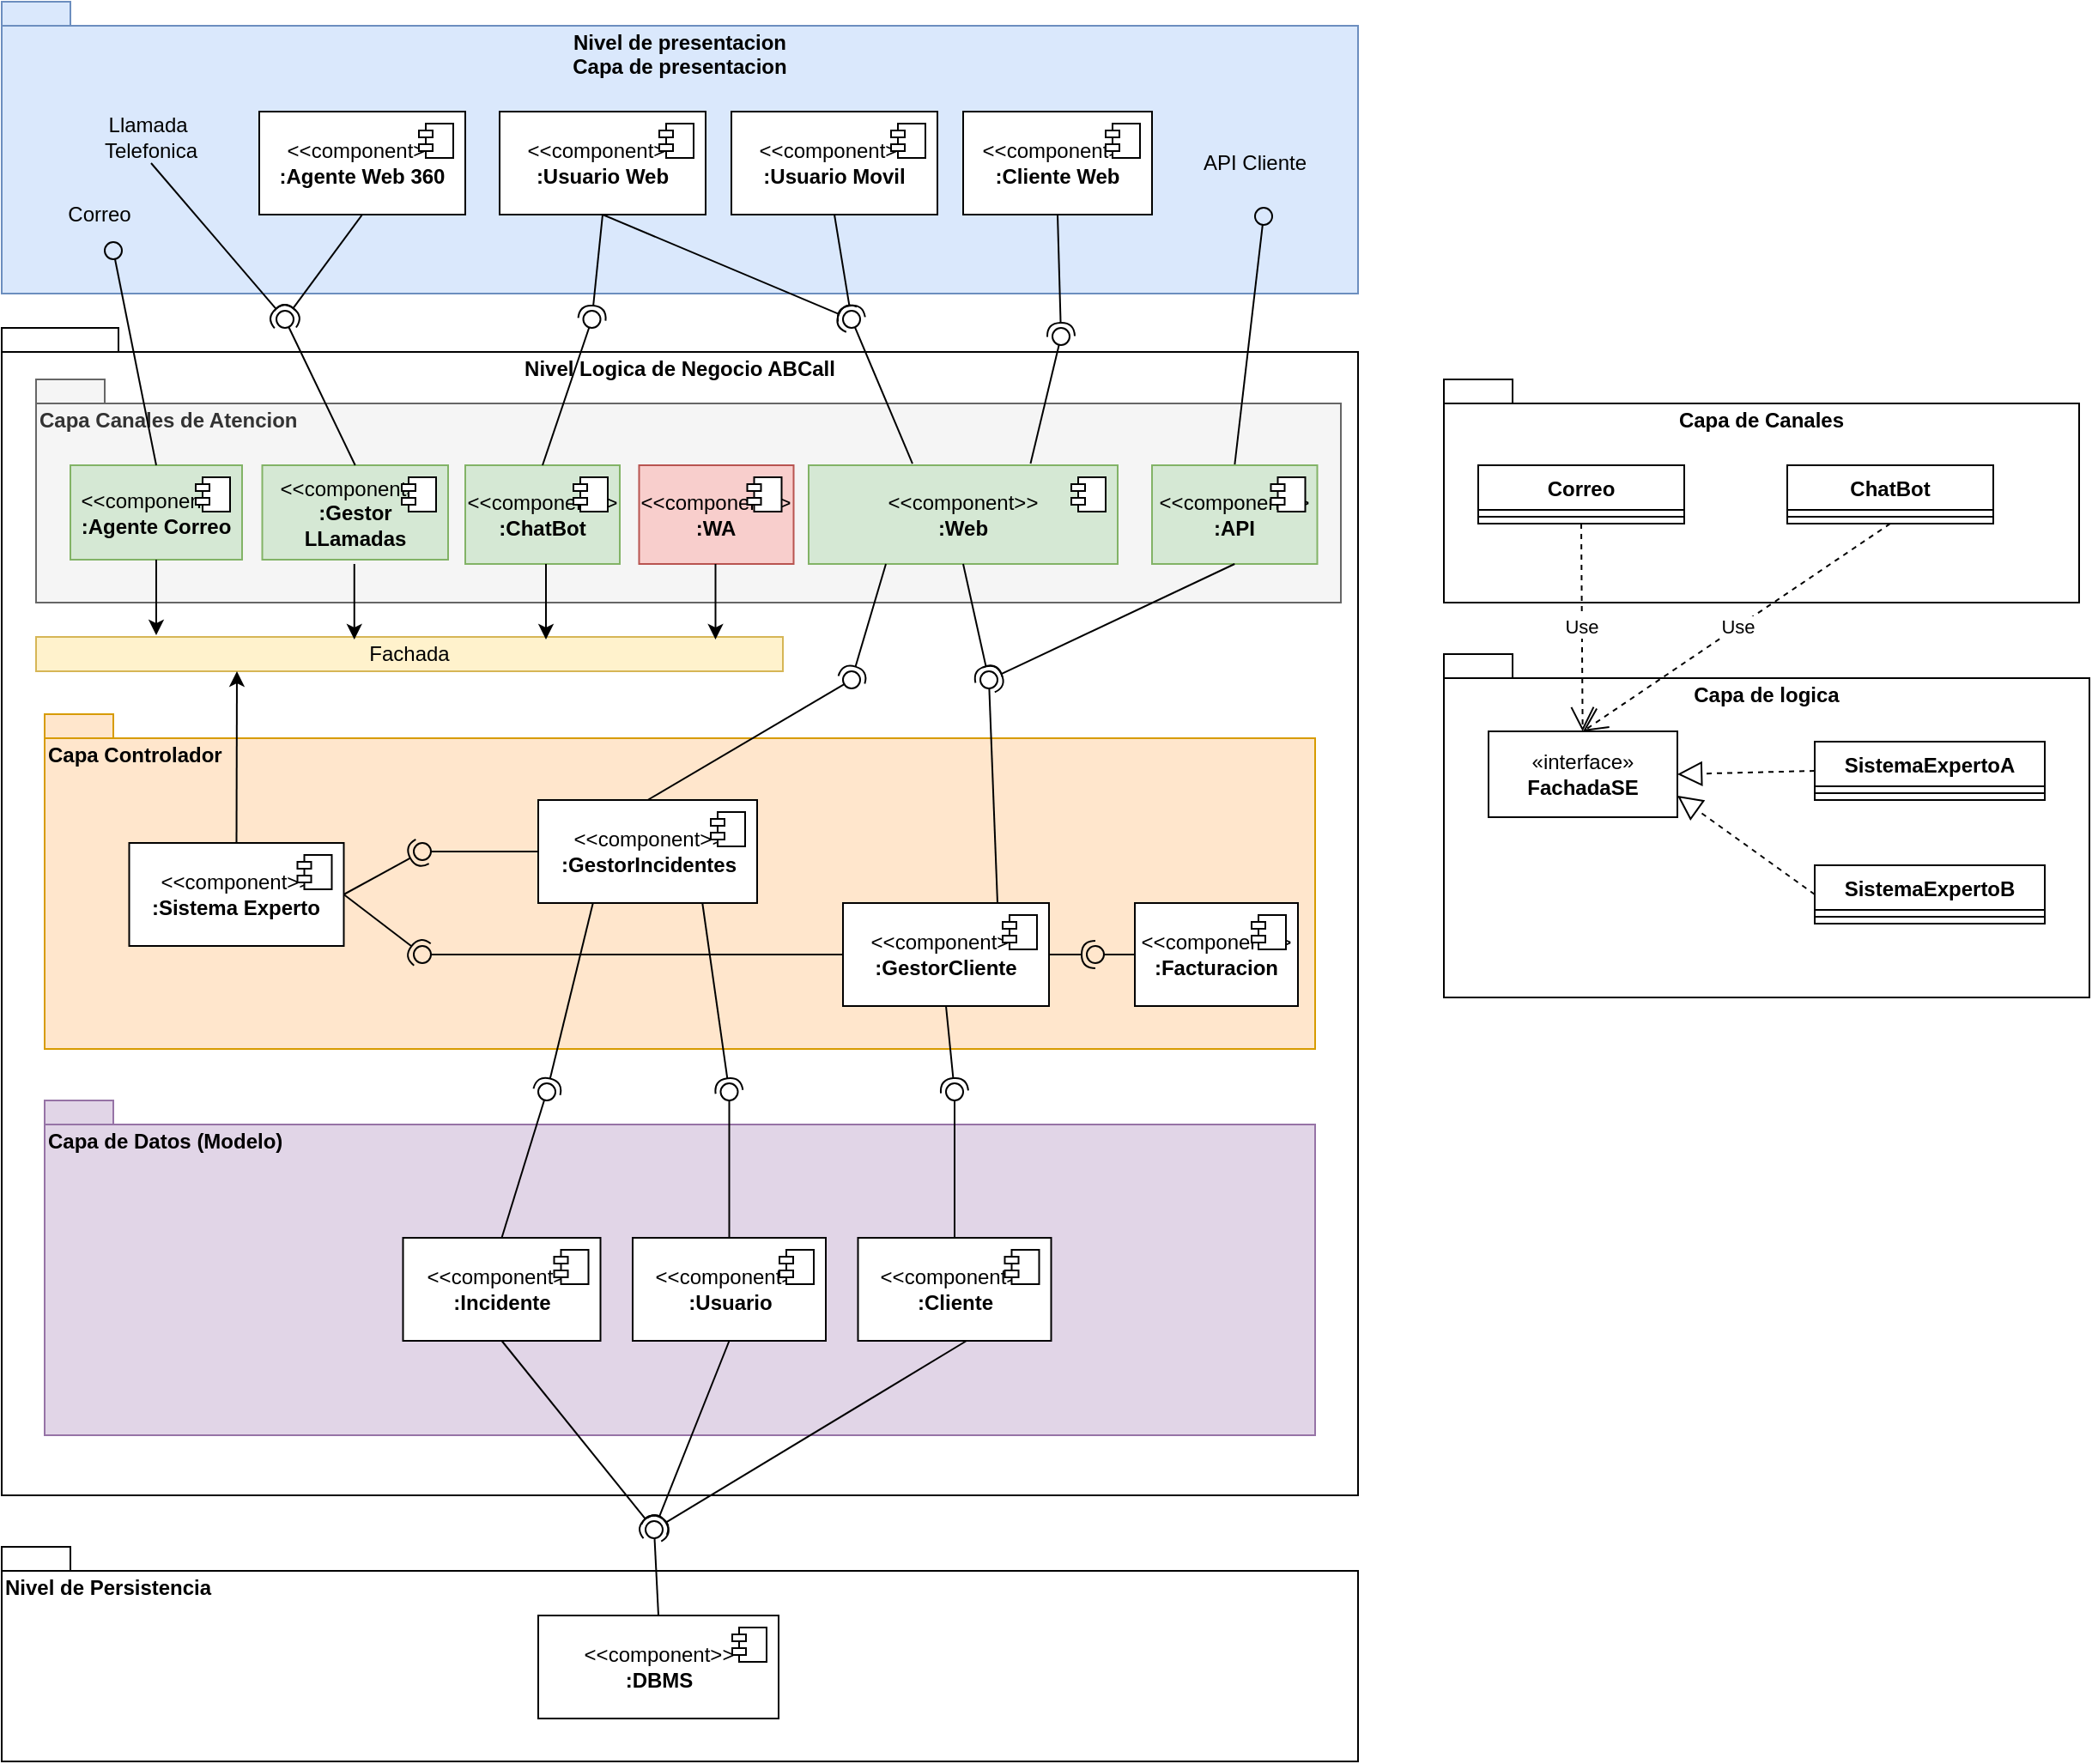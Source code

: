 <mxfile version="24.7.16">
  <diagram name="Página-1" id="badeSgl3rarpciUWfAk7">
    <mxGraphModel dx="2261" dy="746" grid="1" gridSize="10" guides="1" tooltips="1" connect="1" arrows="1" fold="1" page="1" pageScale="1" pageWidth="827" pageHeight="1169" math="0" shadow="0">
      <root>
        <mxCell id="0" />
        <mxCell id="1" parent="0" />
        <mxCell id="l8T2__244x84ZioaW7Hz-13" value="Capa de Canales" style="shape=folder;fontStyle=1;spacingTop=10;tabWidth=40;tabHeight=14;tabPosition=left;html=1;whiteSpace=wrap;verticalAlign=top;" vertex="1" parent="1">
          <mxGeometry x="340" y="240" width="370" height="130" as="geometry" />
        </mxCell>
        <mxCell id="l8T2__244x84ZioaW7Hz-10" value="Capa de logica" style="shape=folder;fontStyle=1;spacingTop=10;tabWidth=40;tabHeight=14;tabPosition=left;html=1;whiteSpace=wrap;verticalAlign=top;" vertex="1" parent="1">
          <mxGeometry x="340" y="400" width="376" height="200" as="geometry" />
        </mxCell>
        <mxCell id="VERpzVBWQR2P2o2Z3do2-19" value="Nivel Logica de Negocio ABCall" style="shape=folder;fontStyle=1;spacingTop=10;tabWidth=40;tabHeight=14;tabPosition=left;html=1;whiteSpace=wrap;verticalAlign=top;" parent="1" vertex="1">
          <mxGeometry x="-500" y="210" width="790" height="680" as="geometry" />
        </mxCell>
        <mxCell id="LsTmcPjPgr7ocmJJOF8i-79" value="Capa de Datos (Modelo)" style="shape=folder;fontStyle=1;spacingTop=10;tabWidth=40;tabHeight=14;tabPosition=left;html=1;whiteSpace=wrap;verticalAlign=top;align=left;fillColor=#e1d5e7;strokeColor=#9673a6;" parent="1" vertex="1">
          <mxGeometry x="-475" y="660" width="740" height="195" as="geometry" />
        </mxCell>
        <mxCell id="LsTmcPjPgr7ocmJJOF8i-29" value="Capa Controlador" style="shape=folder;fontStyle=1;spacingTop=10;tabWidth=40;tabHeight=14;tabPosition=left;html=1;whiteSpace=wrap;verticalAlign=top;align=left;fillColor=#ffe6cc;strokeColor=#d79b00;" parent="1" vertex="1">
          <mxGeometry x="-475" y="435" width="740" height="195" as="geometry" />
        </mxCell>
        <mxCell id="oYlXpJVkNZ7Khja5sfW1-8" value="" style="ellipse;whiteSpace=wrap;html=1;align=center;aspect=fixed;fillColor=none;strokeColor=none;resizable=0;perimeter=centerPerimeter;rotatable=0;allowArrows=0;points=[];outlineConnect=1;" parent="1" vertex="1">
          <mxGeometry x="-100" y="360" width="10" height="10" as="geometry" />
        </mxCell>
        <mxCell id="oYlXpJVkNZ7Khja5sfW1-72" value="" style="ellipse;whiteSpace=wrap;html=1;align=center;aspect=fixed;fillColor=none;strokeColor=none;resizable=0;perimeter=centerPerimeter;rotatable=0;allowArrows=0;points=[];outlineConnect=1;" parent="1" vertex="1">
          <mxGeometry x="122" y="250" width="10" height="10" as="geometry" />
        </mxCell>
        <mxCell id="VERpzVBWQR2P2o2Z3do2-1" value="Nivel de presentacion&lt;div&gt;Capa de presentacion&lt;/div&gt;" style="shape=folder;fontStyle=1;spacingTop=10;tabWidth=40;tabHeight=14;tabPosition=left;html=1;whiteSpace=wrap;verticalAlign=top;fillColor=#dae8fc;strokeColor=#6c8ebf;" parent="1" vertex="1">
          <mxGeometry x="-500" y="20" width="790" height="170" as="geometry" />
        </mxCell>
        <mxCell id="VERpzVBWQR2P2o2Z3do2-2" value="&amp;lt;&amp;lt;component&amp;gt;&amp;gt;&lt;div&gt;&lt;b&gt;:Agente Web 360&lt;/b&gt;&lt;/div&gt;" style="html=1;dropTarget=0;whiteSpace=wrap;" parent="1" vertex="1">
          <mxGeometry x="-350" y="84" width="120" height="60" as="geometry" />
        </mxCell>
        <mxCell id="VERpzVBWQR2P2o2Z3do2-3" value="" style="shape=module;jettyWidth=8;jettyHeight=4;" parent="VERpzVBWQR2P2o2Z3do2-2" vertex="1">
          <mxGeometry x="1" width="20" height="20" relative="1" as="geometry">
            <mxPoint x="-27" y="7" as="offset" />
          </mxGeometry>
        </mxCell>
        <mxCell id="VERpzVBWQR2P2o2Z3do2-4" value="&amp;lt;&amp;lt;component&amp;gt;&amp;gt;&lt;div&gt;&lt;b&gt;:Cliente Web&lt;/b&gt;&lt;/div&gt;" style="html=1;dropTarget=0;whiteSpace=wrap;" parent="1" vertex="1">
          <mxGeometry x="60" y="84" width="110" height="60" as="geometry" />
        </mxCell>
        <mxCell id="VERpzVBWQR2P2o2Z3do2-5" value="" style="shape=module;jettyWidth=8;jettyHeight=4;" parent="VERpzVBWQR2P2o2Z3do2-4" vertex="1">
          <mxGeometry x="1" width="20" height="20" relative="1" as="geometry">
            <mxPoint x="-27" y="7" as="offset" />
          </mxGeometry>
        </mxCell>
        <mxCell id="VERpzVBWQR2P2o2Z3do2-6" value="&amp;lt;&amp;lt;component&amp;gt;&amp;gt;&lt;div&gt;&lt;b&gt;:Usuario Movil&lt;/b&gt;&lt;/div&gt;" style="html=1;dropTarget=0;whiteSpace=wrap;" parent="1" vertex="1">
          <mxGeometry x="-75" y="84" width="120" height="60" as="geometry" />
        </mxCell>
        <mxCell id="VERpzVBWQR2P2o2Z3do2-7" value="" style="shape=module;jettyWidth=8;jettyHeight=4;" parent="VERpzVBWQR2P2o2Z3do2-6" vertex="1">
          <mxGeometry x="1" width="20" height="20" relative="1" as="geometry">
            <mxPoint x="-27" y="7" as="offset" />
          </mxGeometry>
        </mxCell>
        <mxCell id="VERpzVBWQR2P2o2Z3do2-8" value="&amp;lt;&amp;lt;component&amp;gt;&amp;gt;&lt;div&gt;&lt;b&gt;:Usuario Web&lt;/b&gt;&lt;/div&gt;" style="html=1;dropTarget=0;whiteSpace=wrap;" parent="1" vertex="1">
          <mxGeometry x="-210" y="84" width="120" height="60" as="geometry" />
        </mxCell>
        <mxCell id="VERpzVBWQR2P2o2Z3do2-9" value="" style="shape=module;jettyWidth=8;jettyHeight=4;" parent="VERpzVBWQR2P2o2Z3do2-8" vertex="1">
          <mxGeometry x="1" width="20" height="20" relative="1" as="geometry">
            <mxPoint x="-27" y="7" as="offset" />
          </mxGeometry>
        </mxCell>
        <mxCell id="VERpzVBWQR2P2o2Z3do2-12" value="Capa Canales de Atencion" style="shape=folder;fontStyle=1;spacingTop=10;tabWidth=40;tabHeight=14;tabPosition=left;html=1;whiteSpace=wrap;verticalAlign=top;align=left;fillColor=#f5f5f5;fontColor=#333333;strokeColor=#666666;" parent="1" vertex="1">
          <mxGeometry x="-480" y="240" width="760" height="130" as="geometry" />
        </mxCell>
        <mxCell id="VERpzVBWQR2P2o2Z3do2-13" value="&amp;lt;&amp;lt;component&amp;gt;&amp;gt;&lt;div&gt;&lt;b&gt;:Web&lt;/b&gt;&lt;/div&gt;" style="html=1;dropTarget=0;whiteSpace=wrap;fillColor=#d5e8d4;strokeColor=#82b366;" parent="1" vertex="1">
          <mxGeometry x="-30" y="290" width="180" height="57.5" as="geometry" />
        </mxCell>
        <mxCell id="VERpzVBWQR2P2o2Z3do2-14" value="" style="shape=module;jettyWidth=8;jettyHeight=4;" parent="VERpzVBWQR2P2o2Z3do2-13" vertex="1">
          <mxGeometry x="1" width="20" height="20" relative="1" as="geometry">
            <mxPoint x="-27" y="7" as="offset" />
          </mxGeometry>
        </mxCell>
        <mxCell id="VERpzVBWQR2P2o2Z3do2-26" value="&amp;lt;&amp;lt;component&amp;gt;&amp;gt;&lt;div&gt;&lt;b&gt;:Sistema Experto&lt;/b&gt;&lt;/div&gt;" style="html=1;dropTarget=0;whiteSpace=wrap;" parent="1" vertex="1">
          <mxGeometry x="-425.75" y="510" width="125" height="60" as="geometry" />
        </mxCell>
        <mxCell id="VERpzVBWQR2P2o2Z3do2-27" value="" style="shape=module;jettyWidth=8;jettyHeight=4;" parent="VERpzVBWQR2P2o2Z3do2-26" vertex="1">
          <mxGeometry x="1" width="20" height="20" relative="1" as="geometry">
            <mxPoint x="-27" y="7" as="offset" />
          </mxGeometry>
        </mxCell>
        <mxCell id="VERpzVBWQR2P2o2Z3do2-28" value="&amp;lt;&amp;lt;component&amp;gt;&amp;gt;&lt;div&gt;&lt;b&gt;:GestorCliente&lt;/b&gt;&lt;/div&gt;" style="html=1;dropTarget=0;whiteSpace=wrap;" parent="1" vertex="1">
          <mxGeometry x="-10" y="545" width="120" height="60" as="geometry" />
        </mxCell>
        <mxCell id="VERpzVBWQR2P2o2Z3do2-29" value="" style="shape=module;jettyWidth=8;jettyHeight=4;" parent="VERpzVBWQR2P2o2Z3do2-28" vertex="1">
          <mxGeometry x="1" width="20" height="20" relative="1" as="geometry">
            <mxPoint x="-27" y="7" as="offset" />
          </mxGeometry>
        </mxCell>
        <mxCell id="VERpzVBWQR2P2o2Z3do2-30" value="&amp;lt;&amp;lt;component&amp;gt;&amp;gt;&lt;div&gt;&lt;b&gt;:GestorIncidentes&lt;/b&gt;&lt;/div&gt;" style="html=1;dropTarget=0;whiteSpace=wrap;" parent="1" vertex="1">
          <mxGeometry x="-187.5" y="485" width="127.5" height="60" as="geometry" />
        </mxCell>
        <mxCell id="VERpzVBWQR2P2o2Z3do2-31" value="" style="shape=module;jettyWidth=8;jettyHeight=4;" parent="VERpzVBWQR2P2o2Z3do2-30" vertex="1">
          <mxGeometry x="1" width="20" height="20" relative="1" as="geometry">
            <mxPoint x="-27" y="7" as="offset" />
          </mxGeometry>
        </mxCell>
        <mxCell id="VERpzVBWQR2P2o2Z3do2-32" value="&amp;lt;&amp;lt;component&amp;gt;&amp;gt;&lt;div&gt;&lt;b&gt;:Facturacion&lt;/b&gt;&lt;/div&gt;" style="html=1;dropTarget=0;whiteSpace=wrap;" parent="1" vertex="1">
          <mxGeometry x="160" y="545" width="95" height="60" as="geometry" />
        </mxCell>
        <mxCell id="VERpzVBWQR2P2o2Z3do2-33" value="" style="shape=module;jettyWidth=8;jettyHeight=4;" parent="VERpzVBWQR2P2o2Z3do2-32" vertex="1">
          <mxGeometry x="1" width="20" height="20" relative="1" as="geometry">
            <mxPoint x="-27" y="7" as="offset" />
          </mxGeometry>
        </mxCell>
        <mxCell id="VERpzVBWQR2P2o2Z3do2-34" value="Nivel de Persistencia" style="shape=folder;fontStyle=1;spacingTop=10;tabWidth=40;tabHeight=14;tabPosition=left;html=1;whiteSpace=wrap;verticalAlign=top;align=left;" parent="1" vertex="1">
          <mxGeometry x="-500" y="920" width="790" height="125" as="geometry" />
        </mxCell>
        <mxCell id="VERpzVBWQR2P2o2Z3do2-39" value="" style="ellipse;whiteSpace=wrap;html=1;align=center;aspect=fixed;fillColor=none;strokeColor=none;resizable=0;perimeter=centerPerimeter;rotatable=0;allowArrows=0;points=[];outlineConnect=1;" parent="1" vertex="1">
          <mxGeometry x="-20" y="450" width="10" height="10" as="geometry" />
        </mxCell>
        <mxCell id="VERpzVBWQR2P2o2Z3do2-48" value="" style="ellipse;whiteSpace=wrap;html=1;align=center;aspect=fixed;fillColor=none;strokeColor=none;resizable=0;perimeter=centerPerimeter;rotatable=0;allowArrows=0;points=[];outlineConnect=1;" parent="1" vertex="1">
          <mxGeometry x="136.25" y="410" width="10" height="10" as="geometry" />
        </mxCell>
        <mxCell id="VERpzVBWQR2P2o2Z3do2-51" value="" style="ellipse;whiteSpace=wrap;html=1;align=center;aspect=fixed;fillColor=none;strokeColor=none;resizable=0;perimeter=centerPerimeter;rotatable=0;allowArrows=0;points=[];outlineConnect=1;" parent="1" vertex="1">
          <mxGeometry x="193.75" y="445" width="10" height="10" as="geometry" />
        </mxCell>
        <mxCell id="VERpzVBWQR2P2o2Z3do2-52" value="&amp;lt;&amp;lt;component&amp;gt;&amp;gt;&lt;div&gt;&lt;b&gt;:DBMS&lt;/b&gt;&lt;/div&gt;" style="html=1;dropTarget=0;whiteSpace=wrap;" parent="1" vertex="1">
          <mxGeometry x="-187.5" y="960" width="140" height="60" as="geometry" />
        </mxCell>
        <mxCell id="VERpzVBWQR2P2o2Z3do2-53" value="" style="shape=module;jettyWidth=8;jettyHeight=4;" parent="VERpzVBWQR2P2o2Z3do2-52" vertex="1">
          <mxGeometry x="1" width="20" height="20" relative="1" as="geometry">
            <mxPoint x="-27" y="7" as="offset" />
          </mxGeometry>
        </mxCell>
        <mxCell id="VERpzVBWQR2P2o2Z3do2-54" value="&amp;lt;&amp;lt;component&amp;gt;&amp;gt;&lt;div&gt;&lt;b&gt;:Incidente&lt;/b&gt;&lt;/div&gt;" style="html=1;dropTarget=0;whiteSpace=wrap;" parent="1" vertex="1">
          <mxGeometry x="-266.25" y="740" width="115" height="60" as="geometry" />
        </mxCell>
        <mxCell id="VERpzVBWQR2P2o2Z3do2-55" value="" style="shape=module;jettyWidth=8;jettyHeight=4;" parent="VERpzVBWQR2P2o2Z3do2-54" vertex="1">
          <mxGeometry x="1" width="20" height="20" relative="1" as="geometry">
            <mxPoint x="-27" y="7" as="offset" />
          </mxGeometry>
        </mxCell>
        <mxCell id="VERpzVBWQR2P2o2Z3do2-61" value="" style="ellipse;whiteSpace=wrap;html=1;align=center;aspect=fixed;fillColor=none;strokeColor=none;resizable=0;perimeter=centerPerimeter;rotatable=0;allowArrows=0;points=[];outlineConnect=1;" parent="1" vertex="1">
          <mxGeometry x="111.25" y="510" width="10" height="10" as="geometry" />
        </mxCell>
        <mxCell id="VERpzVBWQR2P2o2Z3do2-67" value="" style="ellipse;whiteSpace=wrap;html=1;align=center;aspect=fixed;fillColor=none;strokeColor=none;resizable=0;perimeter=centerPerimeter;rotatable=0;allowArrows=0;points=[];outlineConnect=1;" parent="1" vertex="1">
          <mxGeometry x="-308.75" y="410" width="10" height="10" as="geometry" />
        </mxCell>
        <mxCell id="VERpzVBWQR2P2o2Z3do2-73" value="" style="ellipse;whiteSpace=wrap;html=1;align=center;aspect=fixed;fillColor=none;strokeColor=none;resizable=0;perimeter=centerPerimeter;rotatable=0;allowArrows=0;points=[];outlineConnect=1;" parent="1" vertex="1">
          <mxGeometry x="-393.75" y="410" width="10" height="10" as="geometry" />
        </mxCell>
        <mxCell id="VERpzVBWQR2P2o2Z3do2-74" value="" style="rounded=0;orthogonalLoop=1;jettySize=auto;html=1;endArrow=halfCircle;endFill=0;endSize=6;strokeWidth=1;sketch=0;exitX=0.5;exitY=1;exitDx=0;exitDy=0;" parent="1" source="VERpzVBWQR2P2o2Z3do2-8" target="VERpzVBWQR2P2o2Z3do2-76" edge="1">
          <mxGeometry relative="1" as="geometry">
            <mxPoint x="-140" y="220" as="sourcePoint" />
          </mxGeometry>
        </mxCell>
        <mxCell id="VERpzVBWQR2P2o2Z3do2-75" value="" style="rounded=0;orthogonalLoop=1;jettySize=auto;html=1;endArrow=oval;endFill=0;sketch=0;sourcePerimeterSpacing=0;targetPerimeterSpacing=0;endSize=10;exitX=0.336;exitY=-0.017;exitDx=0;exitDy=0;exitPerimeter=0;" parent="1" source="VERpzVBWQR2P2o2Z3do2-13" target="VERpzVBWQR2P2o2Z3do2-76" edge="1">
          <mxGeometry relative="1" as="geometry">
            <mxPoint x="-250" y="215" as="sourcePoint" />
          </mxGeometry>
        </mxCell>
        <mxCell id="VERpzVBWQR2P2o2Z3do2-76" value="" style="ellipse;whiteSpace=wrap;html=1;align=center;aspect=fixed;fillColor=none;strokeColor=none;resizable=0;perimeter=centerPerimeter;rotatable=0;allowArrows=0;points=[];outlineConnect=1;" parent="1" vertex="1">
          <mxGeometry x="-10" y="200" width="10" height="10" as="geometry" />
        </mxCell>
        <mxCell id="VERpzVBWQR2P2o2Z3do2-77" value="" style="rounded=0;orthogonalLoop=1;jettySize=auto;html=1;endArrow=halfCircle;endFill=0;endSize=6;strokeWidth=1;sketch=0;exitX=0.5;exitY=1;exitDx=0;exitDy=0;entryX=1.1;entryY=0.2;entryDx=0;entryDy=0;entryPerimeter=0;" parent="1" source="VERpzVBWQR2P2o2Z3do2-6" target="VERpzVBWQR2P2o2Z3do2-76" edge="1">
          <mxGeometry relative="1" as="geometry">
            <mxPoint x="5" y="225" as="sourcePoint" />
          </mxGeometry>
        </mxCell>
        <mxCell id="VERpzVBWQR2P2o2Z3do2-80" value="" style="rounded=0;orthogonalLoop=1;jettySize=auto;html=1;endArrow=halfCircle;endFill=0;endSize=6;strokeWidth=1;sketch=0;exitX=0.5;exitY=1;exitDx=0;exitDy=0;" parent="1" source="VERpzVBWQR2P2o2Z3do2-4" target="VERpzVBWQR2P2o2Z3do2-82" edge="1">
          <mxGeometry relative="1" as="geometry">
            <mxPoint x="140" y="225" as="sourcePoint" />
          </mxGeometry>
        </mxCell>
        <mxCell id="VERpzVBWQR2P2o2Z3do2-81" value="" style="rounded=0;orthogonalLoop=1;jettySize=auto;html=1;endArrow=oval;endFill=0;sketch=0;sourcePerimeterSpacing=0;targetPerimeterSpacing=0;endSize=10;exitX=0.718;exitY=-0.017;exitDx=0;exitDy=0;exitPerimeter=0;" parent="1" source="VERpzVBWQR2P2o2Z3do2-13" target="VERpzVBWQR2P2o2Z3do2-82" edge="1">
          <mxGeometry relative="1" as="geometry">
            <mxPoint x="100" y="225" as="sourcePoint" />
          </mxGeometry>
        </mxCell>
        <mxCell id="VERpzVBWQR2P2o2Z3do2-82" value="" style="ellipse;whiteSpace=wrap;html=1;align=center;aspect=fixed;fillColor=none;strokeColor=none;resizable=0;perimeter=centerPerimeter;rotatable=0;allowArrows=0;points=[];outlineConnect=1;" parent="1" vertex="1">
          <mxGeometry x="112" y="210" width="10" height="10" as="geometry" />
        </mxCell>
        <mxCell id="VERpzVBWQR2P2o2Z3do2-84" value="" style="rounded=0;orthogonalLoop=1;jettySize=auto;html=1;endArrow=oval;endFill=0;sketch=0;sourcePerimeterSpacing=0;targetPerimeterSpacing=0;endSize=10;exitX=0.5;exitY=0;exitDx=0;exitDy=0;" parent="1" source="LsTmcPjPgr7ocmJJOF8i-37" target="VERpzVBWQR2P2o2Z3do2-85" edge="1">
          <mxGeometry relative="1" as="geometry">
            <mxPoint x="260" y="215" as="sourcePoint" />
          </mxGeometry>
        </mxCell>
        <mxCell id="VERpzVBWQR2P2o2Z3do2-85" value="" style="ellipse;whiteSpace=wrap;html=1;align=center;aspect=fixed;fillColor=none;strokeColor=none;resizable=0;perimeter=centerPerimeter;rotatable=0;allowArrows=0;points=[];outlineConnect=1;" parent="1" vertex="1">
          <mxGeometry x="230" y="140" width="10" height="10" as="geometry" />
        </mxCell>
        <mxCell id="VERpzVBWQR2P2o2Z3do2-88" value="" style="ellipse;whiteSpace=wrap;html=1;align=center;aspect=fixed;fillColor=none;strokeColor=none;resizable=0;perimeter=centerPerimeter;rotatable=0;allowArrows=0;points=[];outlineConnect=1;" parent="1" vertex="1">
          <mxGeometry x="-240" y="200" width="10" height="10" as="geometry" />
        </mxCell>
        <mxCell id="VERpzVBWQR2P2o2Z3do2-91" value="" style="ellipse;whiteSpace=wrap;html=1;align=center;aspect=fixed;fillColor=none;strokeColor=none;resizable=0;perimeter=centerPerimeter;rotatable=0;allowArrows=0;points=[];outlineConnect=1;" parent="1" vertex="1">
          <mxGeometry x="-350" y="220" width="10" height="10" as="geometry" />
        </mxCell>
        <mxCell id="VERpzVBWQR2P2o2Z3do2-96" value="" style="ellipse;whiteSpace=wrap;html=1;align=center;aspect=fixed;fillColor=none;strokeColor=none;resizable=0;perimeter=centerPerimeter;rotatable=0;allowArrows=0;points=[];outlineConnect=1;" parent="1" vertex="1">
          <mxGeometry x="-440" y="134" width="10" height="10" as="geometry" />
        </mxCell>
        <mxCell id="VERpzVBWQR2P2o2Z3do2-97" value="" style="rounded=0;orthogonalLoop=1;jettySize=auto;html=1;endArrow=halfCircle;endFill=0;endSize=6;strokeWidth=1;sketch=0;exitX=0.5;exitY=1;exitDx=0;exitDy=0;" parent="1" source="VERpzVBWQR2P2o2Z3do2-54" edge="1">
          <mxGeometry relative="1" as="geometry">
            <mxPoint x="-35" y="795" as="sourcePoint" />
            <mxPoint x="-120" y="910" as="targetPoint" />
          </mxGeometry>
        </mxCell>
        <mxCell id="VERpzVBWQR2P2o2Z3do2-98" value="" style="rounded=0;orthogonalLoop=1;jettySize=auto;html=1;endArrow=oval;endFill=0;sketch=0;sourcePerimeterSpacing=0;targetPerimeterSpacing=0;endSize=10;exitX=0.5;exitY=0;exitDx=0;exitDy=0;" parent="1" source="VERpzVBWQR2P2o2Z3do2-52" edge="1">
          <mxGeometry relative="1" as="geometry">
            <mxPoint x="-75" y="910" as="sourcePoint" />
            <mxPoint x="-120" y="910" as="targetPoint" />
          </mxGeometry>
        </mxCell>
        <mxCell id="VERpzVBWQR2P2o2Z3do2-99" value="" style="ellipse;whiteSpace=wrap;html=1;align=center;aspect=fixed;fillColor=none;strokeColor=none;resizable=0;perimeter=centerPerimeter;rotatable=0;allowArrows=0;points=[];outlineConnect=1;" parent="1" vertex="1">
          <mxGeometry x="-20" y="790" width="10" height="10" as="geometry" />
        </mxCell>
        <mxCell id="L-aPLiKNnRhUDN-5XwOW-1" value="Llamada&amp;nbsp;&lt;div&gt;Telefonica&lt;/div&gt;" style="text;html=1;align=center;verticalAlign=middle;whiteSpace=wrap;rounded=0;" parent="1" vertex="1">
          <mxGeometry x="-443" y="84" width="60" height="30" as="geometry" />
        </mxCell>
        <mxCell id="L-aPLiKNnRhUDN-5XwOW-2" value="API Cliente" style="text;html=1;align=center;verticalAlign=middle;whiteSpace=wrap;rounded=0;" parent="1" vertex="1">
          <mxGeometry x="195" y="99" width="70" height="30" as="geometry" />
        </mxCell>
        <mxCell id="L-aPLiKNnRhUDN-5XwOW-7" value="" style="ellipse;whiteSpace=wrap;html=1;align=center;aspect=fixed;fillColor=none;strokeColor=none;resizable=0;perimeter=centerPerimeter;rotatable=0;allowArrows=0;points=[];outlineConnect=1;" parent="1" vertex="1">
          <mxGeometry x="-400" y="400" width="10" height="10" as="geometry" />
        </mxCell>
        <mxCell id="oiPzUD7GclOgU0IUyKZR-3" value="" style="ellipse;whiteSpace=wrap;html=1;align=center;aspect=fixed;fillColor=none;strokeColor=none;resizable=0;perimeter=centerPerimeter;rotatable=0;allowArrows=0;points=[];outlineConnect=1;" parent="1" vertex="1">
          <mxGeometry x="26.25" y="410" width="10" height="10" as="geometry" />
        </mxCell>
        <mxCell id="LsTmcPjPgr7ocmJJOF8i-1" value="&amp;lt;&amp;lt;component&amp;gt;&amp;gt;&lt;div&gt;&lt;b&gt;:Agente Correo&lt;/b&gt;&lt;/div&gt;" style="html=1;dropTarget=0;whiteSpace=wrap;fillColor=#d5e8d4;strokeColor=#82b366;" parent="1" vertex="1">
          <mxGeometry x="-460" y="290" width="100" height="55" as="geometry" />
        </mxCell>
        <mxCell id="LsTmcPjPgr7ocmJJOF8i-2" value="" style="shape=module;jettyWidth=8;jettyHeight=4;" parent="LsTmcPjPgr7ocmJJOF8i-1" vertex="1">
          <mxGeometry x="1" width="20" height="20" relative="1" as="geometry">
            <mxPoint x="-27" y="7" as="offset" />
          </mxGeometry>
        </mxCell>
        <mxCell id="LsTmcPjPgr7ocmJJOF8i-3" value="&amp;lt;&amp;lt;component&amp;gt;&amp;gt;&lt;div&gt;&lt;b&gt;:ChatBot&lt;/b&gt;&lt;/div&gt;" style="html=1;dropTarget=0;whiteSpace=wrap;fillColor=#d5e8d4;strokeColor=#82b366;" parent="1" vertex="1">
          <mxGeometry x="-230" y="290" width="90" height="57.5" as="geometry" />
        </mxCell>
        <mxCell id="LsTmcPjPgr7ocmJJOF8i-4" value="" style="shape=module;jettyWidth=8;jettyHeight=4;" parent="LsTmcPjPgr7ocmJJOF8i-3" vertex="1">
          <mxGeometry x="1" width="20" height="20" relative="1" as="geometry">
            <mxPoint x="-27" y="7" as="offset" />
          </mxGeometry>
        </mxCell>
        <mxCell id="LsTmcPjPgr7ocmJJOF8i-14" value="" style="ellipse;whiteSpace=wrap;html=1;align=center;aspect=fixed;fillColor=none;strokeColor=none;resizable=0;perimeter=centerPerimeter;rotatable=0;allowArrows=0;points=[];outlineConnect=1;" parent="1" vertex="1">
          <mxGeometry x="36.25" y="490" width="10" height="10" as="geometry" />
        </mxCell>
        <mxCell id="LsTmcPjPgr7ocmJJOF8i-19" value="&amp;lt;&amp;lt;component&amp;gt;&amp;gt;&lt;div&gt;&lt;b&gt;:Gestor&lt;/b&gt;&lt;/div&gt;&lt;div&gt;&lt;b&gt;LLamadas&lt;/b&gt;&lt;/div&gt;" style="html=1;dropTarget=0;whiteSpace=wrap;fillColor=#d5e8d4;strokeColor=#82b366;" parent="1" vertex="1">
          <mxGeometry x="-348.25" y="290" width="108.25" height="55" as="geometry" />
        </mxCell>
        <mxCell id="LsTmcPjPgr7ocmJJOF8i-20" value="" style="shape=module;jettyWidth=8;jettyHeight=4;" parent="LsTmcPjPgr7ocmJJOF8i-19" vertex="1">
          <mxGeometry x="1" width="20" height="20" relative="1" as="geometry">
            <mxPoint x="-27" y="7" as="offset" />
          </mxGeometry>
        </mxCell>
        <mxCell id="LsTmcPjPgr7ocmJJOF8i-30" value="" style="rounded=0;orthogonalLoop=1;jettySize=auto;html=1;endArrow=halfCircle;endFill=0;endSize=6;strokeWidth=1;sketch=0;exitX=1;exitY=0.5;exitDx=0;exitDy=0;" parent="1" source="VERpzVBWQR2P2o2Z3do2-28" target="LsTmcPjPgr7ocmJJOF8i-32" edge="1">
          <mxGeometry relative="1" as="geometry">
            <mxPoint x="152" y="490" as="sourcePoint" />
          </mxGeometry>
        </mxCell>
        <mxCell id="LsTmcPjPgr7ocmJJOF8i-31" value="" style="rounded=0;orthogonalLoop=1;jettySize=auto;html=1;endArrow=oval;endFill=0;sketch=0;sourcePerimeterSpacing=0;targetPerimeterSpacing=0;endSize=10;exitX=0;exitY=0.5;exitDx=0;exitDy=0;" parent="1" source="VERpzVBWQR2P2o2Z3do2-32" target="LsTmcPjPgr7ocmJJOF8i-32" edge="1">
          <mxGeometry relative="1" as="geometry">
            <mxPoint x="112" y="490" as="sourcePoint" />
          </mxGeometry>
        </mxCell>
        <mxCell id="LsTmcPjPgr7ocmJJOF8i-32" value="" style="ellipse;whiteSpace=wrap;html=1;align=center;aspect=fixed;fillColor=none;strokeColor=none;resizable=0;perimeter=centerPerimeter;rotatable=0;allowArrows=0;points=[];outlineConnect=1;" parent="1" vertex="1">
          <mxGeometry x="132" y="570" width="10" height="10" as="geometry" />
        </mxCell>
        <mxCell id="LsTmcPjPgr7ocmJJOF8i-37" value="&amp;lt;&amp;lt;component&amp;gt;&amp;gt;&lt;div&gt;&lt;b&gt;:API&lt;/b&gt;&lt;/div&gt;" style="html=1;dropTarget=0;whiteSpace=wrap;fillColor=#d5e8d4;strokeColor=#82b366;" parent="1" vertex="1">
          <mxGeometry x="170" y="290" width="96.25" height="57.5" as="geometry" />
        </mxCell>
        <mxCell id="LsTmcPjPgr7ocmJJOF8i-38" value="" style="shape=module;jettyWidth=8;jettyHeight=4;" parent="LsTmcPjPgr7ocmJJOF8i-37" vertex="1">
          <mxGeometry x="1" width="20" height="20" relative="1" as="geometry">
            <mxPoint x="-27" y="7" as="offset" />
          </mxGeometry>
        </mxCell>
        <mxCell id="LsTmcPjPgr7ocmJJOF8i-53" value="" style="ellipse;whiteSpace=wrap;html=1;align=center;aspect=fixed;fillColor=none;strokeColor=none;resizable=0;perimeter=centerPerimeter;rotatable=0;allowArrows=0;points=[];outlineConnect=1;" parent="1" vertex="1">
          <mxGeometry x="-175" y="410" width="10" height="10" as="geometry" />
        </mxCell>
        <mxCell id="LsTmcPjPgr7ocmJJOF8i-54" value="" style="rounded=0;orthogonalLoop=1;jettySize=auto;html=1;endArrow=halfCircle;endFill=0;endSize=6;strokeWidth=1;sketch=0;exitX=1;exitY=0.5;exitDx=0;exitDy=0;" parent="1" source="VERpzVBWQR2P2o2Z3do2-26" target="LsTmcPjPgr7ocmJJOF8i-56" edge="1">
          <mxGeometry relative="1" as="geometry">
            <mxPoint x="-250" y="585" as="sourcePoint" />
          </mxGeometry>
        </mxCell>
        <mxCell id="LsTmcPjPgr7ocmJJOF8i-55" value="" style="rounded=0;orthogonalLoop=1;jettySize=auto;html=1;endArrow=oval;endFill=0;sketch=0;sourcePerimeterSpacing=0;targetPerimeterSpacing=0;endSize=10;exitX=0;exitY=0.5;exitDx=0;exitDy=0;" parent="1" source="VERpzVBWQR2P2o2Z3do2-30" target="LsTmcPjPgr7ocmJJOF8i-56" edge="1">
          <mxGeometry relative="1" as="geometry">
            <mxPoint x="-290" y="585" as="sourcePoint" />
          </mxGeometry>
        </mxCell>
        <mxCell id="LsTmcPjPgr7ocmJJOF8i-56" value="" style="ellipse;whiteSpace=wrap;html=1;align=center;aspect=fixed;fillColor=none;strokeColor=none;resizable=0;perimeter=centerPerimeter;rotatable=0;allowArrows=0;points=[];outlineConnect=1;" parent="1" vertex="1">
          <mxGeometry x="-260" y="510" width="10" height="10" as="geometry" />
        </mxCell>
        <mxCell id="LsTmcPjPgr7ocmJJOF8i-57" value="" style="rounded=0;orthogonalLoop=1;jettySize=auto;html=1;endArrow=halfCircle;endFill=0;endSize=6;strokeWidth=1;sketch=0;exitX=0.5;exitY=1;exitDx=0;exitDy=0;" parent="1" source="VERpzVBWQR2P2o2Z3do2-2" target="LsTmcPjPgr7ocmJJOF8i-59" edge="1">
          <mxGeometry relative="1" as="geometry">
            <mxPoint x="-230" y="205" as="sourcePoint" />
          </mxGeometry>
        </mxCell>
        <mxCell id="LsTmcPjPgr7ocmJJOF8i-58" value="" style="rounded=0;orthogonalLoop=1;jettySize=auto;html=1;endArrow=oval;endFill=0;sketch=0;sourcePerimeterSpacing=0;targetPerimeterSpacing=0;endSize=10;exitX=0.5;exitY=0;exitDx=0;exitDy=0;" parent="1" source="LsTmcPjPgr7ocmJJOF8i-19" target="LsTmcPjPgr7ocmJJOF8i-59" edge="1">
          <mxGeometry relative="1" as="geometry">
            <mxPoint x="-270" y="205" as="sourcePoint" />
          </mxGeometry>
        </mxCell>
        <mxCell id="LsTmcPjPgr7ocmJJOF8i-59" value="" style="ellipse;whiteSpace=wrap;html=1;align=center;aspect=fixed;fillColor=none;strokeColor=none;resizable=0;perimeter=centerPerimeter;rotatable=0;allowArrows=0;points=[];outlineConnect=1;" parent="1" vertex="1">
          <mxGeometry x="-340" y="200" width="10" height="10" as="geometry" />
        </mxCell>
        <mxCell id="LsTmcPjPgr7ocmJJOF8i-60" value="" style="rounded=0;orthogonalLoop=1;jettySize=auto;html=1;endArrow=halfCircle;endFill=0;endSize=6;strokeWidth=1;sketch=0;exitX=0.5;exitY=1;exitDx=0;exitDy=0;entryX=0.2;entryY=0.2;entryDx=0;entryDy=0;entryPerimeter=0;" parent="1" source="L-aPLiKNnRhUDN-5XwOW-1" target="LsTmcPjPgr7ocmJJOF8i-59" edge="1">
          <mxGeometry relative="1" as="geometry">
            <mxPoint x="-384" y="205" as="sourcePoint" />
          </mxGeometry>
        </mxCell>
        <mxCell id="LsTmcPjPgr7ocmJJOF8i-61" value="" style="rounded=0;orthogonalLoop=1;jettySize=auto;html=1;endArrow=oval;endFill=0;sketch=0;sourcePerimeterSpacing=0;targetPerimeterSpacing=0;endSize=10;exitX=0.5;exitY=0;exitDx=0;exitDy=0;entryX=0.7;entryY=0.6;entryDx=0;entryDy=0;entryPerimeter=0;" parent="1" source="LsTmcPjPgr7ocmJJOF8i-1" target="LsTmcPjPgr7ocmJJOF8i-62" edge="1">
          <mxGeometry relative="1" as="geometry">
            <mxPoint x="-424" y="205" as="sourcePoint" />
          </mxGeometry>
        </mxCell>
        <mxCell id="LsTmcPjPgr7ocmJJOF8i-62" value="" style="ellipse;whiteSpace=wrap;html=1;align=center;aspect=fixed;fillColor=none;strokeColor=none;resizable=0;perimeter=centerPerimeter;rotatable=0;allowArrows=0;points=[];outlineConnect=1;" parent="1" vertex="1">
          <mxGeometry x="-440" y="160" width="10" height="10" as="geometry" />
        </mxCell>
        <mxCell id="LsTmcPjPgr7ocmJJOF8i-63" value="Correo" style="text;html=1;align=center;verticalAlign=middle;whiteSpace=wrap;rounded=0;" parent="1" vertex="1">
          <mxGeometry x="-473" y="129" width="60" height="30" as="geometry" />
        </mxCell>
        <mxCell id="LsTmcPjPgr7ocmJJOF8i-64" value="" style="rounded=0;orthogonalLoop=1;jettySize=auto;html=1;endArrow=halfCircle;endFill=0;endSize=6;strokeWidth=1;sketch=0;exitX=0.5;exitY=1;exitDx=0;exitDy=0;" parent="1" source="VERpzVBWQR2P2o2Z3do2-8" target="LsTmcPjPgr7ocmJJOF8i-66" edge="1">
          <mxGeometry relative="1" as="geometry">
            <mxPoint x="-109" y="205" as="sourcePoint" />
          </mxGeometry>
        </mxCell>
        <mxCell id="LsTmcPjPgr7ocmJJOF8i-65" value="" style="rounded=0;orthogonalLoop=1;jettySize=auto;html=1;endArrow=oval;endFill=0;sketch=0;sourcePerimeterSpacing=0;targetPerimeterSpacing=0;endSize=10;exitX=0.5;exitY=0;exitDx=0;exitDy=0;" parent="1" source="LsTmcPjPgr7ocmJJOF8i-3" target="LsTmcPjPgr7ocmJJOF8i-66" edge="1">
          <mxGeometry relative="1" as="geometry">
            <mxPoint x="-149" y="205" as="sourcePoint" />
          </mxGeometry>
        </mxCell>
        <mxCell id="LsTmcPjPgr7ocmJJOF8i-66" value="" style="ellipse;whiteSpace=wrap;html=1;align=center;aspect=fixed;fillColor=none;strokeColor=none;resizable=0;perimeter=centerPerimeter;rotatable=0;allowArrows=0;points=[];outlineConnect=1;" parent="1" vertex="1">
          <mxGeometry x="-161.25" y="200" width="10" height="10" as="geometry" />
        </mxCell>
        <mxCell id="LsTmcPjPgr7ocmJJOF8i-67" value="" style="rounded=0;orthogonalLoop=1;jettySize=auto;html=1;endArrow=halfCircle;endFill=0;endSize=6;strokeWidth=1;sketch=0;exitX=1;exitY=0.5;exitDx=0;exitDy=0;" parent="1" source="VERpzVBWQR2P2o2Z3do2-26" target="LsTmcPjPgr7ocmJJOF8i-69" edge="1">
          <mxGeometry relative="1" as="geometry">
            <mxPoint x="-204" y="610" as="sourcePoint" />
          </mxGeometry>
        </mxCell>
        <mxCell id="LsTmcPjPgr7ocmJJOF8i-68" value="" style="rounded=0;orthogonalLoop=1;jettySize=auto;html=1;endArrow=oval;endFill=0;sketch=0;sourcePerimeterSpacing=0;targetPerimeterSpacing=0;endSize=10;exitX=0;exitY=0.5;exitDx=0;exitDy=0;" parent="1" source="VERpzVBWQR2P2o2Z3do2-28" target="LsTmcPjPgr7ocmJJOF8i-69" edge="1">
          <mxGeometry relative="1" as="geometry">
            <mxPoint x="-244" y="610" as="sourcePoint" />
          </mxGeometry>
        </mxCell>
        <mxCell id="LsTmcPjPgr7ocmJJOF8i-69" value="" style="ellipse;whiteSpace=wrap;html=1;align=center;aspect=fixed;fillColor=none;strokeColor=none;resizable=0;perimeter=centerPerimeter;rotatable=0;allowArrows=0;points=[];outlineConnect=1;" parent="1" vertex="1">
          <mxGeometry x="-260" y="570" width="10" height="10" as="geometry" />
        </mxCell>
        <mxCell id="LsTmcPjPgr7ocmJJOF8i-70" value="" style="rounded=0;orthogonalLoop=1;jettySize=auto;html=1;endArrow=halfCircle;endFill=0;endSize=6;strokeWidth=1;sketch=0;exitX=0.5;exitY=1;exitDx=0;exitDy=0;" parent="1" source="VERpzVBWQR2P2o2Z3do2-13" target="LsTmcPjPgr7ocmJJOF8i-72" edge="1">
          <mxGeometry relative="1" as="geometry">
            <mxPoint x="40" y="415" as="sourcePoint" />
          </mxGeometry>
        </mxCell>
        <mxCell id="LsTmcPjPgr7ocmJJOF8i-71" value="" style="rounded=0;orthogonalLoop=1;jettySize=auto;html=1;endArrow=oval;endFill=0;sketch=0;sourcePerimeterSpacing=0;targetPerimeterSpacing=0;endSize=10;exitX=0.75;exitY=0;exitDx=0;exitDy=0;" parent="1" source="VERpzVBWQR2P2o2Z3do2-28" target="LsTmcPjPgr7ocmJJOF8i-72" edge="1">
          <mxGeometry relative="1" as="geometry">
            <mxPoint y="415" as="sourcePoint" />
          </mxGeometry>
        </mxCell>
        <mxCell id="LsTmcPjPgr7ocmJJOF8i-72" value="" style="ellipse;whiteSpace=wrap;html=1;align=center;aspect=fixed;fillColor=none;strokeColor=none;resizable=0;perimeter=centerPerimeter;rotatable=0;allowArrows=0;points=[];outlineConnect=1;" parent="1" vertex="1">
          <mxGeometry x="70" y="410" width="10" height="10" as="geometry" />
        </mxCell>
        <mxCell id="LsTmcPjPgr7ocmJJOF8i-73" value="" style="rounded=0;orthogonalLoop=1;jettySize=auto;html=1;endArrow=halfCircle;endFill=0;endSize=6;strokeWidth=1;sketch=0;exitX=0.5;exitY=1;exitDx=0;exitDy=0;entryX=0.275;entryY=0.5;entryDx=0;entryDy=0;entryPerimeter=0;" parent="1" source="LsTmcPjPgr7ocmJJOF8i-37" target="LsTmcPjPgr7ocmJJOF8i-72" edge="1">
          <mxGeometry relative="1" as="geometry">
            <mxPoint x="95" y="415" as="sourcePoint" />
          </mxGeometry>
        </mxCell>
        <mxCell id="LsTmcPjPgr7ocmJJOF8i-76" value="" style="rounded=0;orthogonalLoop=1;jettySize=auto;html=1;endArrow=halfCircle;endFill=0;endSize=6;strokeWidth=1;sketch=0;exitX=0.25;exitY=1;exitDx=0;exitDy=0;" parent="1" source="VERpzVBWQR2P2o2Z3do2-13" target="LsTmcPjPgr7ocmJJOF8i-78" edge="1">
          <mxGeometry relative="1" as="geometry">
            <mxPoint x="-25" y="415" as="sourcePoint" />
          </mxGeometry>
        </mxCell>
        <mxCell id="LsTmcPjPgr7ocmJJOF8i-77" value="" style="rounded=0;orthogonalLoop=1;jettySize=auto;html=1;endArrow=oval;endFill=0;sketch=0;sourcePerimeterSpacing=0;targetPerimeterSpacing=0;endSize=10;exitX=0.5;exitY=0;exitDx=0;exitDy=0;" parent="1" source="VERpzVBWQR2P2o2Z3do2-30" target="LsTmcPjPgr7ocmJJOF8i-78" edge="1">
          <mxGeometry relative="1" as="geometry">
            <mxPoint x="-65" y="415" as="sourcePoint" />
          </mxGeometry>
        </mxCell>
        <mxCell id="LsTmcPjPgr7ocmJJOF8i-78" value="" style="ellipse;whiteSpace=wrap;html=1;align=center;aspect=fixed;fillColor=none;strokeColor=none;resizable=0;perimeter=centerPerimeter;rotatable=0;allowArrows=0;points=[];outlineConnect=1;" parent="1" vertex="1">
          <mxGeometry x="-10" y="410" width="10" height="10" as="geometry" />
        </mxCell>
        <mxCell id="LsTmcPjPgr7ocmJJOF8i-80" value="&amp;lt;&amp;lt;component&amp;gt;&amp;gt;&lt;div&gt;&lt;b&gt;:Cliente&lt;/b&gt;&lt;/div&gt;" style="html=1;dropTarget=0;whiteSpace=wrap;" parent="1" vertex="1">
          <mxGeometry x="-1.25" y="740" width="112.5" height="60" as="geometry" />
        </mxCell>
        <mxCell id="LsTmcPjPgr7ocmJJOF8i-81" value="" style="shape=module;jettyWidth=8;jettyHeight=4;" parent="LsTmcPjPgr7ocmJJOF8i-80" vertex="1">
          <mxGeometry x="1" width="20" height="20" relative="1" as="geometry">
            <mxPoint x="-27" y="7" as="offset" />
          </mxGeometry>
        </mxCell>
        <mxCell id="LsTmcPjPgr7ocmJJOF8i-82" value="&amp;lt;&amp;lt;component&amp;gt;&amp;gt;&lt;div&gt;&lt;b&gt;:Usuario&lt;/b&gt;&lt;/div&gt;" style="html=1;dropTarget=0;whiteSpace=wrap;" parent="1" vertex="1">
          <mxGeometry x="-132.5" y="740" width="112.5" height="60" as="geometry" />
        </mxCell>
        <mxCell id="LsTmcPjPgr7ocmJJOF8i-83" value="" style="shape=module;jettyWidth=8;jettyHeight=4;" parent="LsTmcPjPgr7ocmJJOF8i-82" vertex="1">
          <mxGeometry x="1" width="20" height="20" relative="1" as="geometry">
            <mxPoint x="-27" y="7" as="offset" />
          </mxGeometry>
        </mxCell>
        <mxCell id="LsTmcPjPgr7ocmJJOF8i-84" value="" style="rounded=0;orthogonalLoop=1;jettySize=auto;html=1;endArrow=halfCircle;endFill=0;endSize=6;strokeWidth=1;sketch=0;exitX=0.5;exitY=1;exitDx=0;exitDy=0;" parent="1" source="LsTmcPjPgr7ocmJJOF8i-82" edge="1">
          <mxGeometry relative="1" as="geometry">
            <mxPoint x="-1" y="925" as="sourcePoint" />
            <mxPoint x="-120" y="910" as="targetPoint" />
          </mxGeometry>
        </mxCell>
        <mxCell id="LsTmcPjPgr7ocmJJOF8i-87" value="" style="rounded=0;orthogonalLoop=1;jettySize=auto;html=1;endArrow=halfCircle;endFill=0;endSize=6;strokeWidth=1;sketch=0;exitX=0.562;exitY=1;exitDx=0;exitDy=0;exitPerimeter=0;" parent="1" source="LsTmcPjPgr7ocmJJOF8i-80" edge="1">
          <mxGeometry relative="1" as="geometry">
            <mxPoint x="-20" y="925" as="sourcePoint" />
            <mxPoint x="-120" y="910" as="targetPoint" />
          </mxGeometry>
        </mxCell>
        <mxCell id="LsTmcPjPgr7ocmJJOF8i-90" value="" style="rounded=0;orthogonalLoop=1;jettySize=auto;html=1;endArrow=halfCircle;endFill=0;endSize=6;strokeWidth=1;sketch=0;exitX=0.25;exitY=1;exitDx=0;exitDy=0;" parent="1" source="VERpzVBWQR2P2o2Z3do2-30" target="LsTmcPjPgr7ocmJJOF8i-92" edge="1">
          <mxGeometry relative="1" as="geometry">
            <mxPoint x="-109" y="655" as="sourcePoint" />
          </mxGeometry>
        </mxCell>
        <mxCell id="LsTmcPjPgr7ocmJJOF8i-91" value="" style="rounded=0;orthogonalLoop=1;jettySize=auto;html=1;endArrow=oval;endFill=0;sketch=0;sourcePerimeterSpacing=0;targetPerimeterSpacing=0;endSize=10;exitX=0.5;exitY=0;exitDx=0;exitDy=0;" parent="1" source="VERpzVBWQR2P2o2Z3do2-54" target="LsTmcPjPgr7ocmJJOF8i-92" edge="1">
          <mxGeometry relative="1" as="geometry">
            <mxPoint x="-149" y="655" as="sourcePoint" />
          </mxGeometry>
        </mxCell>
        <mxCell id="LsTmcPjPgr7ocmJJOF8i-92" value="" style="ellipse;whiteSpace=wrap;html=1;align=center;aspect=fixed;fillColor=none;strokeColor=none;resizable=0;perimeter=centerPerimeter;rotatable=0;allowArrows=0;points=[];outlineConnect=1;" parent="1" vertex="1">
          <mxGeometry x="-187.5" y="650" width="10" height="10" as="geometry" />
        </mxCell>
        <mxCell id="LsTmcPjPgr7ocmJJOF8i-93" value="" style="rounded=0;orthogonalLoop=1;jettySize=auto;html=1;endArrow=halfCircle;endFill=0;endSize=6;strokeWidth=1;sketch=0;exitX=0.75;exitY=1;exitDx=0;exitDy=0;" parent="1" source="VERpzVBWQR2P2o2Z3do2-30" target="LsTmcPjPgr7ocmJJOF8i-95" edge="1">
          <mxGeometry relative="1" as="geometry">
            <mxPoint x="-120" y="550" as="sourcePoint" />
          </mxGeometry>
        </mxCell>
        <mxCell id="LsTmcPjPgr7ocmJJOF8i-94" value="" style="rounded=0;orthogonalLoop=1;jettySize=auto;html=1;endArrow=oval;endFill=0;sketch=0;sourcePerimeterSpacing=0;targetPerimeterSpacing=0;endSize=10;exitX=0.5;exitY=0;exitDx=0;exitDy=0;" parent="1" source="LsTmcPjPgr7ocmJJOF8i-82" target="LsTmcPjPgr7ocmJJOF8i-95" edge="1">
          <mxGeometry relative="1" as="geometry">
            <mxPoint x="-50" y="655" as="sourcePoint" />
          </mxGeometry>
        </mxCell>
        <mxCell id="LsTmcPjPgr7ocmJJOF8i-95" value="" style="ellipse;whiteSpace=wrap;html=1;align=center;aspect=fixed;fillColor=none;strokeColor=none;resizable=0;perimeter=centerPerimeter;rotatable=0;allowArrows=0;points=[];outlineConnect=1;" parent="1" vertex="1">
          <mxGeometry x="-81.25" y="650" width="10" height="10" as="geometry" />
        </mxCell>
        <mxCell id="LsTmcPjPgr7ocmJJOF8i-96" value="" style="rounded=0;orthogonalLoop=1;jettySize=auto;html=1;endArrow=halfCircle;endFill=0;endSize=6;strokeWidth=1;sketch=0;exitX=0.5;exitY=1;exitDx=0;exitDy=0;" parent="1" source="VERpzVBWQR2P2o2Z3do2-28" target="LsTmcPjPgr7ocmJJOF8i-98" edge="1">
          <mxGeometry relative="1" as="geometry">
            <mxPoint x="100" y="655" as="sourcePoint" />
          </mxGeometry>
        </mxCell>
        <mxCell id="LsTmcPjPgr7ocmJJOF8i-97" value="" style="rounded=0;orthogonalLoop=1;jettySize=auto;html=1;endArrow=oval;endFill=0;sketch=0;sourcePerimeterSpacing=0;targetPerimeterSpacing=0;endSize=10;exitX=0.5;exitY=0;exitDx=0;exitDy=0;" parent="1" source="LsTmcPjPgr7ocmJJOF8i-80" target="LsTmcPjPgr7ocmJJOF8i-98" edge="1">
          <mxGeometry relative="1" as="geometry">
            <mxPoint x="60" y="655" as="sourcePoint" />
          </mxGeometry>
        </mxCell>
        <mxCell id="LsTmcPjPgr7ocmJJOF8i-98" value="" style="ellipse;whiteSpace=wrap;html=1;align=center;aspect=fixed;fillColor=none;strokeColor=none;resizable=0;perimeter=centerPerimeter;rotatable=0;allowArrows=0;points=[];outlineConnect=1;" parent="1" vertex="1">
          <mxGeometry x="50" y="650" width="10" height="10" as="geometry" />
        </mxCell>
        <mxCell id="LsTmcPjPgr7ocmJJOF8i-99" value="&amp;lt;&amp;lt;component&amp;gt;&amp;gt;&lt;div&gt;&lt;b&gt;:WA&lt;/b&gt;&lt;/div&gt;" style="html=1;dropTarget=0;whiteSpace=wrap;fillColor=#f8cecc;strokeColor=#b85450;" parent="1" vertex="1">
          <mxGeometry x="-128.75" y="290" width="90" height="57.5" as="geometry" />
        </mxCell>
        <mxCell id="LsTmcPjPgr7ocmJJOF8i-100" value="" style="shape=module;jettyWidth=8;jettyHeight=4;" parent="LsTmcPjPgr7ocmJJOF8i-99" vertex="1">
          <mxGeometry x="1" width="20" height="20" relative="1" as="geometry">
            <mxPoint x="-27" y="7" as="offset" />
          </mxGeometry>
        </mxCell>
        <mxCell id="LsTmcPjPgr7ocmJJOF8i-103" value="" style="ellipse;whiteSpace=wrap;html=1;align=center;aspect=fixed;fillColor=none;strokeColor=none;resizable=0;perimeter=centerPerimeter;rotatable=0;allowArrows=0;points=[];outlineConnect=1;" parent="1" vertex="1">
          <mxGeometry x="-235" y="420" width="10" height="10" as="geometry" />
        </mxCell>
        <mxCell id="LsTmcPjPgr7ocmJJOF8i-104" value="Fachada" style="html=1;whiteSpace=wrap;fillColor=#fff2cc;strokeColor=#d6b656;" parent="1" vertex="1">
          <mxGeometry x="-480" y="390" width="435" height="20" as="geometry" />
        </mxCell>
        <mxCell id="LsTmcPjPgr7ocmJJOF8i-105" value="" style="endArrow=classic;html=1;rounded=0;exitX=0.5;exitY=1;exitDx=0;exitDy=0;" parent="1" source="LsTmcPjPgr7ocmJJOF8i-1" edge="1">
          <mxGeometry width="50" height="50" relative="1" as="geometry">
            <mxPoint x="-360" y="440" as="sourcePoint" />
            <mxPoint x="-410" y="389" as="targetPoint" />
          </mxGeometry>
        </mxCell>
        <mxCell id="LsTmcPjPgr7ocmJJOF8i-106" value="" style="endArrow=classic;html=1;rounded=0;exitX=0.5;exitY=1;exitDx=0;exitDy=0;" parent="1" edge="1">
          <mxGeometry width="50" height="50" relative="1" as="geometry">
            <mxPoint x="-294.62" y="347.5" as="sourcePoint" />
            <mxPoint x="-294.62" y="391.5" as="targetPoint" />
          </mxGeometry>
        </mxCell>
        <mxCell id="LsTmcPjPgr7ocmJJOF8i-107" value="" style="endArrow=classic;html=1;rounded=0;exitX=0.5;exitY=1;exitDx=0;exitDy=0;" parent="1" edge="1">
          <mxGeometry width="50" height="50" relative="1" as="geometry">
            <mxPoint x="-183" y="347.5" as="sourcePoint" />
            <mxPoint x="-183" y="391.5" as="targetPoint" />
          </mxGeometry>
        </mxCell>
        <mxCell id="LsTmcPjPgr7ocmJJOF8i-108" value="" style="endArrow=classic;html=1;rounded=0;exitX=0.5;exitY=1;exitDx=0;exitDy=0;" parent="1" edge="1">
          <mxGeometry width="50" height="50" relative="1" as="geometry">
            <mxPoint x="-84.25" y="347.5" as="sourcePoint" />
            <mxPoint x="-84.25" y="391.5" as="targetPoint" />
          </mxGeometry>
        </mxCell>
        <mxCell id="LsTmcPjPgr7ocmJJOF8i-109" value="" style="endArrow=classic;html=1;rounded=0;exitX=0.5;exitY=0;exitDx=0;exitDy=0;" parent="1" source="VERpzVBWQR2P2o2Z3do2-26" edge="1">
          <mxGeometry width="50" height="50" relative="1" as="geometry">
            <mxPoint x="-284.62" y="357.5" as="sourcePoint" />
            <mxPoint x="-363" y="410" as="targetPoint" />
          </mxGeometry>
        </mxCell>
        <mxCell id="l8T2__244x84ZioaW7Hz-1" value="«interface»&lt;br&gt;&lt;b&gt;FachadaSE&lt;/b&gt;" style="html=1;whiteSpace=wrap;" vertex="1" parent="1">
          <mxGeometry x="366" y="445" width="110" height="50" as="geometry" />
        </mxCell>
        <mxCell id="l8T2__244x84ZioaW7Hz-2" value="Correo" style="swimlane;fontStyle=1;align=center;verticalAlign=top;childLayout=stackLayout;horizontal=1;startSize=26;horizontalStack=0;resizeParent=1;resizeParentMax=0;resizeLast=0;collapsible=1;marginBottom=0;whiteSpace=wrap;html=1;" vertex="1" parent="1">
          <mxGeometry x="360" y="290" width="120" height="34" as="geometry" />
        </mxCell>
        <mxCell id="l8T2__244x84ZioaW7Hz-4" value="" style="line;strokeWidth=1;fillColor=none;align=left;verticalAlign=middle;spacingTop=-1;spacingLeft=3;spacingRight=3;rotatable=0;labelPosition=right;points=[];portConstraint=eastwest;strokeColor=inherit;" vertex="1" parent="l8T2__244x84ZioaW7Hz-2">
          <mxGeometry y="26" width="120" height="8" as="geometry" />
        </mxCell>
        <mxCell id="l8T2__244x84ZioaW7Hz-6" value="ChatBot" style="swimlane;fontStyle=1;align=center;verticalAlign=top;childLayout=stackLayout;horizontal=1;startSize=26;horizontalStack=0;resizeParent=1;resizeParentMax=0;resizeLast=0;collapsible=1;marginBottom=0;whiteSpace=wrap;html=1;" vertex="1" parent="1">
          <mxGeometry x="540" y="290" width="120" height="34" as="geometry" />
        </mxCell>
        <mxCell id="l8T2__244x84ZioaW7Hz-7" value="" style="line;strokeWidth=1;fillColor=none;align=left;verticalAlign=middle;spacingTop=-1;spacingLeft=3;spacingRight=3;rotatable=0;labelPosition=right;points=[];portConstraint=eastwest;strokeColor=inherit;" vertex="1" parent="l8T2__244x84ZioaW7Hz-6">
          <mxGeometry y="26" width="120" height="8" as="geometry" />
        </mxCell>
        <mxCell id="l8T2__244x84ZioaW7Hz-8" value="SistemaExpertoA" style="swimlane;fontStyle=1;align=center;verticalAlign=top;childLayout=stackLayout;horizontal=1;startSize=26;horizontalStack=0;resizeParent=1;resizeParentMax=0;resizeLast=0;collapsible=1;marginBottom=0;whiteSpace=wrap;html=1;" vertex="1" parent="1">
          <mxGeometry x="556" y="451" width="134" height="34" as="geometry" />
        </mxCell>
        <mxCell id="l8T2__244x84ZioaW7Hz-9" value="" style="line;strokeWidth=1;fillColor=none;align=left;verticalAlign=middle;spacingTop=-1;spacingLeft=3;spacingRight=3;rotatable=0;labelPosition=right;points=[];portConstraint=eastwest;strokeColor=inherit;" vertex="1" parent="l8T2__244x84ZioaW7Hz-8">
          <mxGeometry y="26" width="134" height="8" as="geometry" />
        </mxCell>
        <mxCell id="l8T2__244x84ZioaW7Hz-11" value="" style="endArrow=block;dashed=1;endFill=0;endSize=12;html=1;rounded=0;entryX=1;entryY=0.5;entryDx=0;entryDy=0;exitX=0;exitY=0.5;exitDx=0;exitDy=0;" edge="1" parent="1" source="l8T2__244x84ZioaW7Hz-8" target="l8T2__244x84ZioaW7Hz-1">
          <mxGeometry width="160" relative="1" as="geometry">
            <mxPoint x="476" y="520" as="sourcePoint" />
            <mxPoint x="636" y="520" as="targetPoint" />
          </mxGeometry>
        </mxCell>
        <mxCell id="l8T2__244x84ZioaW7Hz-12" value="Use" style="endArrow=open;endSize=12;dashed=1;html=1;rounded=0;exitX=0.5;exitY=1;exitDx=0;exitDy=0;" edge="1" parent="1" source="l8T2__244x84ZioaW7Hz-2" target="l8T2__244x84ZioaW7Hz-1">
          <mxGeometry width="160" relative="1" as="geometry">
            <mxPoint x="420" y="370" as="sourcePoint" />
            <mxPoint x="580" y="370" as="targetPoint" />
          </mxGeometry>
        </mxCell>
        <mxCell id="l8T2__244x84ZioaW7Hz-14" value="Use" style="endArrow=open;endSize=12;dashed=1;html=1;rounded=0;exitX=0.5;exitY=1;exitDx=0;exitDy=0;entryX=0.5;entryY=0;entryDx=0;entryDy=0;" edge="1" parent="1" source="l8T2__244x84ZioaW7Hz-6" target="l8T2__244x84ZioaW7Hz-1">
          <mxGeometry width="160" relative="1" as="geometry">
            <mxPoint x="430" y="334" as="sourcePoint" />
            <mxPoint x="431" y="455" as="targetPoint" />
          </mxGeometry>
        </mxCell>
        <mxCell id="l8T2__244x84ZioaW7Hz-15" value="SistemaExpertoB" style="swimlane;fontStyle=1;align=center;verticalAlign=top;childLayout=stackLayout;horizontal=1;startSize=26;horizontalStack=0;resizeParent=1;resizeParentMax=0;resizeLast=0;collapsible=1;marginBottom=0;whiteSpace=wrap;html=1;" vertex="1" parent="1">
          <mxGeometry x="556" y="523" width="134" height="34" as="geometry" />
        </mxCell>
        <mxCell id="l8T2__244x84ZioaW7Hz-16" value="" style="line;strokeWidth=1;fillColor=none;align=left;verticalAlign=middle;spacingTop=-1;spacingLeft=3;spacingRight=3;rotatable=0;labelPosition=right;points=[];portConstraint=eastwest;strokeColor=inherit;" vertex="1" parent="l8T2__244x84ZioaW7Hz-15">
          <mxGeometry y="26" width="134" height="8" as="geometry" />
        </mxCell>
        <mxCell id="l8T2__244x84ZioaW7Hz-17" value="" style="endArrow=block;dashed=1;endFill=0;endSize=12;html=1;rounded=0;entryX=1;entryY=0.75;entryDx=0;entryDy=0;exitX=0;exitY=0.5;exitDx=0;exitDy=0;" edge="1" parent="1" source="l8T2__244x84ZioaW7Hz-15" target="l8T2__244x84ZioaW7Hz-1">
          <mxGeometry width="160" relative="1" as="geometry">
            <mxPoint x="550" y="510" as="sourcePoint" />
            <mxPoint x="470" y="512" as="targetPoint" />
          </mxGeometry>
        </mxCell>
      </root>
    </mxGraphModel>
  </diagram>
</mxfile>
